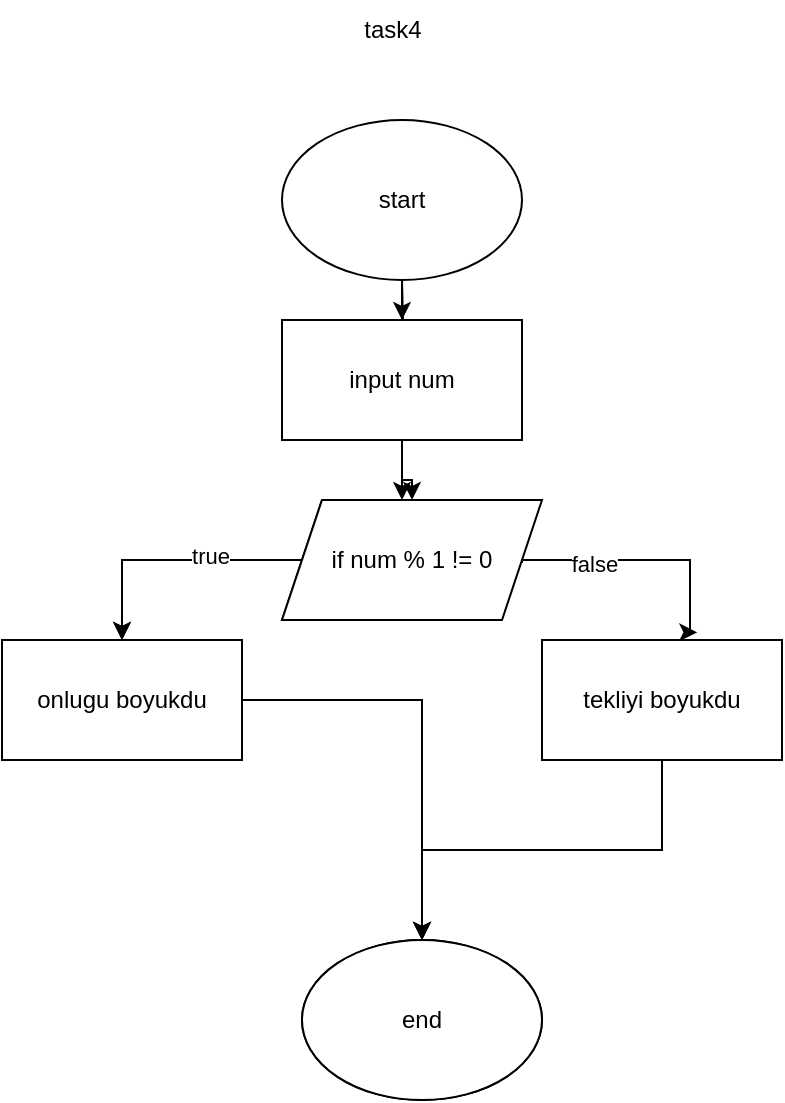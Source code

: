 <mxfile version="26.0.16">
  <diagram name="Страница — 1" id="8J66_-uDEm4GCvcUEeyM">
    <mxGraphModel dx="1280" dy="1651" grid="1" gridSize="10" guides="1" tooltips="1" connect="1" arrows="1" fold="1" page="1" pageScale="1" pageWidth="827" pageHeight="1169" math="0" shadow="0">
      <root>
        <mxCell id="0" />
        <mxCell id="1" parent="0" />
        <mxCell id="rXha1yn2Jos-oDwd2vt6-12" value="" style="edgeStyle=orthogonalEdgeStyle;rounded=0;orthogonalLoop=1;jettySize=auto;html=1;" edge="1" parent="1" source="rXha1yn2Jos-oDwd2vt6-1" target="rXha1yn2Jos-oDwd2vt6-6">
          <mxGeometry relative="1" as="geometry" />
        </mxCell>
        <mxCell id="rXha1yn2Jos-oDwd2vt6-1" value="start" style="ellipse;whiteSpace=wrap;html=1;" vertex="1" parent="1">
          <mxGeometry x="40" y="10" width="120" height="80" as="geometry" />
        </mxCell>
        <mxCell id="rXha1yn2Jos-oDwd2vt6-2" value="end" style="ellipse;whiteSpace=wrap;html=1;" vertex="1" parent="1">
          <mxGeometry x="50" y="420" width="120" height="80" as="geometry" />
        </mxCell>
        <mxCell id="rXha1yn2Jos-oDwd2vt6-14" style="edgeStyle=orthogonalEdgeStyle;rounded=0;orthogonalLoop=1;jettySize=auto;html=1;entryX=0.5;entryY=0;entryDx=0;entryDy=0;" edge="1" parent="1" source="rXha1yn2Jos-oDwd2vt6-3" target="rXha1yn2Jos-oDwd2vt6-9">
          <mxGeometry relative="1" as="geometry" />
        </mxCell>
        <mxCell id="rXha1yn2Jos-oDwd2vt6-19" value="true" style="edgeLabel;html=1;align=center;verticalAlign=middle;resizable=0;points=[];" vertex="1" connectable="0" parent="rXha1yn2Jos-oDwd2vt6-14">
          <mxGeometry x="-0.292" y="-2" relative="1" as="geometry">
            <mxPoint as="offset" />
          </mxGeometry>
        </mxCell>
        <mxCell id="rXha1yn2Jos-oDwd2vt6-17" style="edgeStyle=orthogonalEdgeStyle;rounded=0;orthogonalLoop=1;jettySize=auto;html=1;exitX=1;exitY=0.75;exitDx=0;exitDy=0;entryX=0.647;entryY=-0.063;entryDx=0;entryDy=0;entryPerimeter=0;" edge="1" parent="1" target="rXha1yn2Jos-oDwd2vt6-33">
          <mxGeometry relative="1" as="geometry">
            <mxPoint x="160.004" y="231.538" as="sourcePoint" />
            <mxPoint x="243.85" y="260.0" as="targetPoint" />
            <Array as="points">
              <mxPoint x="160" y="230" />
              <mxPoint x="244" y="230" />
              <mxPoint x="244" y="266" />
            </Array>
          </mxGeometry>
        </mxCell>
        <mxCell id="rXha1yn2Jos-oDwd2vt6-20" value="false" style="edgeLabel;html=1;align=center;verticalAlign=middle;resizable=0;points=[];" vertex="1" connectable="0" parent="rXha1yn2Jos-oDwd2vt6-17">
          <mxGeometry x="-0.398" y="-2" relative="1" as="geometry">
            <mxPoint as="offset" />
          </mxGeometry>
        </mxCell>
        <mxCell id="rXha1yn2Jos-oDwd2vt6-3" value="num &amp;gt;= 1&lt;div&gt;&amp;amp;&amp;amp;&lt;/div&gt;&lt;div&gt;num &amp;lt;=99&lt;/div&gt;" style="shape=parallelogram;perimeter=parallelogramPerimeter;whiteSpace=wrap;html=1;fixedSize=1;" vertex="1" parent="1">
          <mxGeometry x="40" y="200" width="120" height="60" as="geometry" />
        </mxCell>
        <mxCell id="rXha1yn2Jos-oDwd2vt6-13" value="" style="edgeStyle=orthogonalEdgeStyle;rounded=0;orthogonalLoop=1;jettySize=auto;html=1;" edge="1" parent="1" source="rXha1yn2Jos-oDwd2vt6-6" target="rXha1yn2Jos-oDwd2vt6-3">
          <mxGeometry relative="1" as="geometry" />
        </mxCell>
        <mxCell id="rXha1yn2Jos-oDwd2vt6-6" value="input num" style="rounded=0;whiteSpace=wrap;html=1;" vertex="1" parent="1">
          <mxGeometry x="40" y="110" width="120" height="60" as="geometry" />
        </mxCell>
        <mxCell id="rXha1yn2Jos-oDwd2vt6-9" value="&lt;span style=&quot;font-weight: normal;&quot;&gt;reqemi herfe ceviririk&lt;/span&gt;" style="rounded=0;whiteSpace=wrap;html=1;fontStyle=1" vertex="1" parent="1">
          <mxGeometry x="-100" y="270" width="120" height="60" as="geometry" />
        </mxCell>
        <mxCell id="rXha1yn2Jos-oDwd2vt6-18" style="edgeStyle=orthogonalEdgeStyle;rounded=0;orthogonalLoop=1;jettySize=auto;html=1;exitX=0.5;exitY=1;exitDx=0;exitDy=0;entryX=0.5;entryY=0;entryDx=0;entryDy=0;" edge="1" parent="1" source="rXha1yn2Jos-oDwd2vt6-10" target="rXha1yn2Jos-oDwd2vt6-2">
          <mxGeometry relative="1" as="geometry" />
        </mxCell>
        <mxCell id="rXha1yn2Jos-oDwd2vt6-10" value="sehv mesaji" style="rounded=0;whiteSpace=wrap;html=1;" vertex="1" parent="1">
          <mxGeometry x="170" y="270" width="120" height="60" as="geometry" />
        </mxCell>
        <mxCell id="rXha1yn2Jos-oDwd2vt6-21" value="" style="edgeStyle=orthogonalEdgeStyle;rounded=0;orthogonalLoop=1;jettySize=auto;html=1;" edge="1" parent="1" target="rXha1yn2Jos-oDwd2vt6-29">
          <mxGeometry relative="1" as="geometry">
            <mxPoint x="100" y="90" as="sourcePoint" />
          </mxGeometry>
        </mxCell>
        <mxCell id="rXha1yn2Jos-oDwd2vt6-22" value="end" style="ellipse;whiteSpace=wrap;html=1;" vertex="1" parent="1">
          <mxGeometry x="50" y="420" width="120" height="80" as="geometry" />
        </mxCell>
        <mxCell id="rXha1yn2Jos-oDwd2vt6-23" style="edgeStyle=orthogonalEdgeStyle;rounded=0;orthogonalLoop=1;jettySize=auto;html=1;entryX=0.5;entryY=0;entryDx=0;entryDy=0;" edge="1" parent="1" source="rXha1yn2Jos-oDwd2vt6-27" target="rXha1yn2Jos-oDwd2vt6-31">
          <mxGeometry relative="1" as="geometry" />
        </mxCell>
        <mxCell id="rXha1yn2Jos-oDwd2vt6-24" value="true" style="edgeLabel;html=1;align=center;verticalAlign=middle;resizable=0;points=[];" vertex="1" connectable="0" parent="rXha1yn2Jos-oDwd2vt6-23">
          <mxGeometry x="-0.292" y="-2" relative="1" as="geometry">
            <mxPoint as="offset" />
          </mxGeometry>
        </mxCell>
        <mxCell id="rXha1yn2Jos-oDwd2vt6-27" value="if num % &lt;span class=&quot;hljs-number&quot;&gt;1&lt;/span&gt; != &lt;span class=&quot;hljs-number&quot;&gt;0&lt;/span&gt;" style="shape=parallelogram;perimeter=parallelogramPerimeter;whiteSpace=wrap;html=1;fixedSize=1;" vertex="1" parent="1">
          <mxGeometry x="40" y="200" width="130" height="60" as="geometry" />
        </mxCell>
        <mxCell id="rXha1yn2Jos-oDwd2vt6-28" value="" style="edgeStyle=orthogonalEdgeStyle;rounded=0;orthogonalLoop=1;jettySize=auto;html=1;" edge="1" parent="1" source="rXha1yn2Jos-oDwd2vt6-29" target="rXha1yn2Jos-oDwd2vt6-27">
          <mxGeometry relative="1" as="geometry" />
        </mxCell>
        <mxCell id="rXha1yn2Jos-oDwd2vt6-29" value="input num" style="rounded=0;whiteSpace=wrap;html=1;" vertex="1" parent="1">
          <mxGeometry x="40" y="110" width="120" height="60" as="geometry" />
        </mxCell>
        <mxCell id="rXha1yn2Jos-oDwd2vt6-38" style="edgeStyle=orthogonalEdgeStyle;rounded=0;orthogonalLoop=1;jettySize=auto;html=1;" edge="1" parent="1" source="rXha1yn2Jos-oDwd2vt6-31" target="rXha1yn2Jos-oDwd2vt6-22">
          <mxGeometry relative="1" as="geometry" />
        </mxCell>
        <mxCell id="rXha1yn2Jos-oDwd2vt6-31" value="&lt;span style=&quot;font-weight: 400;&quot;&gt;onlugu boyukdu&lt;/span&gt;" style="rounded=0;whiteSpace=wrap;html=1;fontStyle=1" vertex="1" parent="1">
          <mxGeometry x="-100" y="270" width="120" height="60" as="geometry" />
        </mxCell>
        <mxCell id="rXha1yn2Jos-oDwd2vt6-32" style="edgeStyle=orthogonalEdgeStyle;rounded=0;orthogonalLoop=1;jettySize=auto;html=1;exitX=0.5;exitY=1;exitDx=0;exitDy=0;entryX=0.5;entryY=0;entryDx=0;entryDy=0;" edge="1" parent="1" source="rXha1yn2Jos-oDwd2vt6-33" target="rXha1yn2Jos-oDwd2vt6-22">
          <mxGeometry relative="1" as="geometry" />
        </mxCell>
        <mxCell id="rXha1yn2Jos-oDwd2vt6-33" value="tekliyi boyukdu" style="rounded=0;whiteSpace=wrap;html=1;" vertex="1" parent="1">
          <mxGeometry x="170" y="270" width="120" height="60" as="geometry" />
        </mxCell>
        <mxCell id="rXha1yn2Jos-oDwd2vt6-36" value="task4" style="text;html=1;align=center;verticalAlign=middle;resizable=0;points=[];autosize=1;strokeColor=none;fillColor=none;" vertex="1" parent="1">
          <mxGeometry x="70" y="-50" width="50" height="30" as="geometry" />
        </mxCell>
      </root>
    </mxGraphModel>
  </diagram>
</mxfile>
